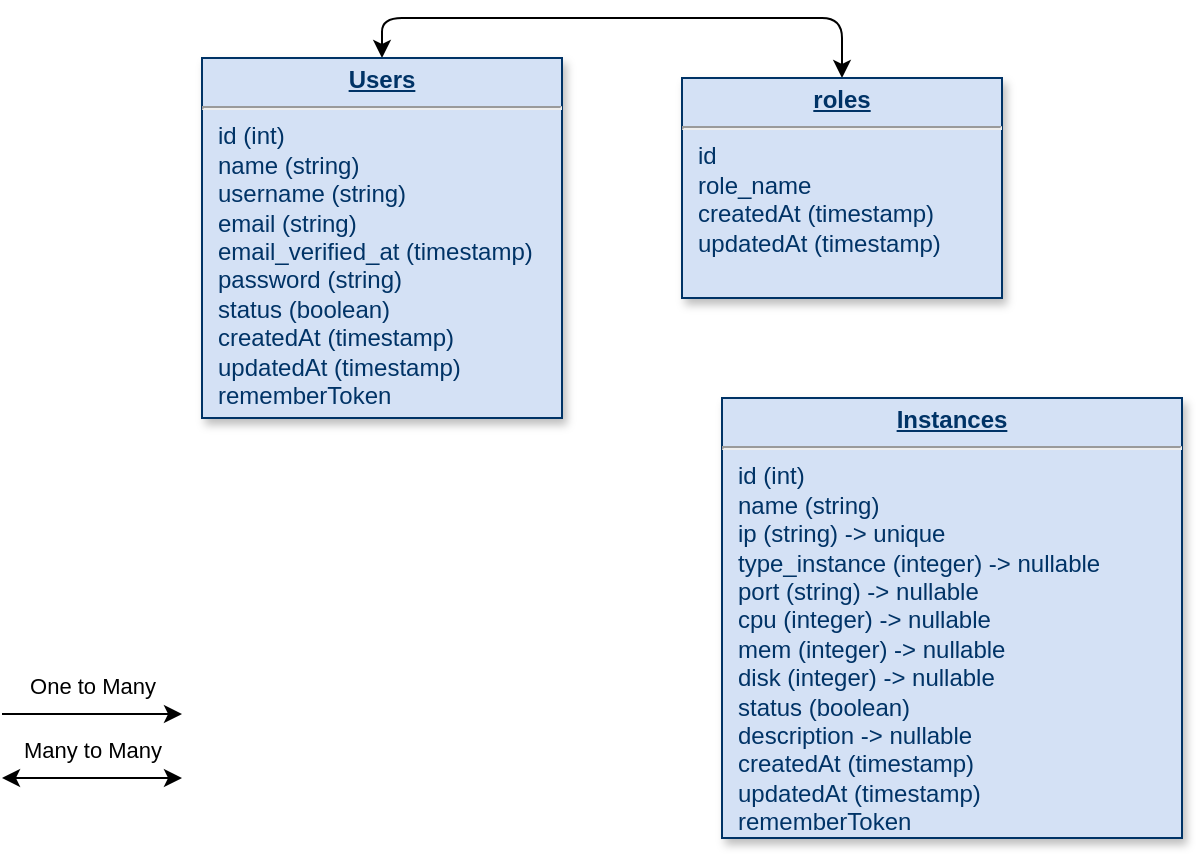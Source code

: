 <mxfile version="20.1.1" type="github">
  <diagram name="Page-1" id="efa7a0a1-bf9b-a30e-e6df-94a7791c09e9">
    <mxGraphModel dx="1186" dy="743" grid="1" gridSize="10" guides="1" tooltips="1" connect="1" arrows="1" fold="1" page="1" pageScale="1" pageWidth="826" pageHeight="1169" background="none" math="0" shadow="0">
      <root>
        <mxCell id="0" />
        <mxCell id="1" parent="0" />
        <mxCell id="cfpsc6jXq1qX4nPtxx3e-117" style="edgeStyle=orthogonalEdgeStyle;orthogonalLoop=1;jettySize=auto;html=1;exitX=0.5;exitY=0;exitDx=0;exitDy=0;entryX=0.5;entryY=0;entryDx=0;entryDy=0;strokeColor=default;rounded=1;startArrow=classic;startFill=1;" edge="1" parent="1" source="22" target="28">
          <mxGeometry relative="1" as="geometry" />
        </mxCell>
        <mxCell id="22" value="&lt;p style=&quot;margin: 0px; margin-top: 4px; text-align: center; text-decoration: underline;&quot;&gt;&lt;strong&gt;Users&lt;/strong&gt;&lt;/p&gt;&lt;hr&gt;&lt;p style=&quot;margin: 0px; margin-left: 8px;&quot;&gt;id (int)&lt;/p&gt;&lt;p style=&quot;margin: 0px; margin-left: 8px;&quot;&gt;name (string)&lt;/p&gt;&lt;p style=&quot;margin: 0px; margin-left: 8px;&quot;&gt;username (string)&lt;/p&gt;&lt;p style=&quot;margin: 0px; margin-left: 8px;&quot;&gt;email (string)&lt;/p&gt;&lt;p style=&quot;margin: 0px; margin-left: 8px;&quot;&gt;email_verified_at (timestamp)&lt;/p&gt;&lt;p style=&quot;margin: 0px; margin-left: 8px;&quot;&gt;password (string)&lt;/p&gt;&lt;p style=&quot;margin: 0px; margin-left: 8px;&quot;&gt;status (boolean)&lt;/p&gt;&lt;p style=&quot;margin: 0px; margin-left: 8px;&quot;&gt;createdAt (timestamp)&lt;/p&gt;&lt;p style=&quot;margin: 0px; margin-left: 8px;&quot;&gt;updatedAt (timestamp)&lt;/p&gt;&lt;p style=&quot;margin: 0px; margin-left: 8px;&quot;&gt;rememberToken&lt;/p&gt;" style="verticalAlign=top;align=left;overflow=fill;fontSize=12;fontFamily=Helvetica;html=1;strokeColor=#003366;shadow=1;fillColor=#D4E1F5;fontColor=#003366" parent="1" vertex="1">
          <mxGeometry x="150" y="760" width="180" height="180" as="geometry" />
        </mxCell>
        <mxCell id="28" value="&lt;p style=&quot;margin: 0px; margin-top: 4px; text-align: center; text-decoration: underline;&quot;&gt;&lt;strong&gt;roles&lt;/strong&gt;&lt;/p&gt;&lt;hr&gt;&lt;p style=&quot;margin: 0px; margin-left: 8px;&quot;&gt;id&amp;nbsp;&lt;/p&gt;&lt;p style=&quot;margin: 0px; margin-left: 8px;&quot;&gt;role_name&lt;/p&gt;&lt;p style=&quot;margin: 0px 0px 0px 8px;&quot;&gt;createdAt (timestamp)&lt;/p&gt;&lt;p style=&quot;margin: 0px 0px 0px 8px;&quot;&gt;updatedAt (timestamp)&lt;/p&gt;" style="verticalAlign=top;align=left;overflow=fill;fontSize=12;fontFamily=Helvetica;html=1;strokeColor=#003366;shadow=1;fillColor=#D4E1F5;fontColor=#003366" parent="1" vertex="1">
          <mxGeometry x="390" y="770" width="160" height="110" as="geometry" />
        </mxCell>
        <mxCell id="cfpsc6jXq1qX4nPtxx3e-124" value="" style="endArrow=classic;startArrow=classic;html=1;rounded=1;strokeColor=default;curved=1;" edge="1" parent="1">
          <mxGeometry width="50" height="50" relative="1" as="geometry">
            <mxPoint x="50" y="1120" as="sourcePoint" />
            <mxPoint x="140" y="1120" as="targetPoint" />
          </mxGeometry>
        </mxCell>
        <mxCell id="cfpsc6jXq1qX4nPtxx3e-125" value="Many to Many" style="edgeLabel;html=1;align=center;verticalAlign=middle;resizable=0;points=[];" vertex="1" connectable="0" parent="cfpsc6jXq1qX4nPtxx3e-124">
          <mxGeometry x="0.384" y="-1" relative="1" as="geometry">
            <mxPoint x="-18" y="-15" as="offset" />
          </mxGeometry>
        </mxCell>
        <mxCell id="cfpsc6jXq1qX4nPtxx3e-126" value="" style="endArrow=classic;startArrow=none;html=1;rounded=1;strokeColor=default;curved=1;startFill=0;" edge="1" parent="1">
          <mxGeometry width="50" height="50" relative="1" as="geometry">
            <mxPoint x="50" y="1088" as="sourcePoint" />
            <mxPoint x="140" y="1088" as="targetPoint" />
          </mxGeometry>
        </mxCell>
        <mxCell id="cfpsc6jXq1qX4nPtxx3e-127" value="One to Many" style="edgeLabel;html=1;align=center;verticalAlign=middle;resizable=0;points=[];" vertex="1" connectable="0" parent="cfpsc6jXq1qX4nPtxx3e-126">
          <mxGeometry x="0.384" y="-1" relative="1" as="geometry">
            <mxPoint x="-18" y="-15" as="offset" />
          </mxGeometry>
        </mxCell>
        <mxCell id="cfpsc6jXq1qX4nPtxx3e-128" value="&lt;p style=&quot;margin: 0px; margin-top: 4px; text-align: center; text-decoration: underline;&quot;&gt;&lt;strong&gt;Instances&lt;/strong&gt;&lt;/p&gt;&lt;hr&gt;&lt;p style=&quot;margin: 0px; margin-left: 8px;&quot;&gt;id (int)&lt;/p&gt;&lt;p style=&quot;margin: 0px; margin-left: 8px;&quot;&gt;name (string)&lt;/p&gt;&lt;p style=&quot;margin: 0px; margin-left: 8px;&quot;&gt;ip (string) -&amp;gt; unique&lt;/p&gt;&lt;p style=&quot;margin: 0px; margin-left: 8px;&quot;&gt;type_instance (integer) -&amp;gt; nullable&lt;/p&gt;&lt;p style=&quot;margin: 0px; margin-left: 8px;&quot;&gt;port (string) -&amp;gt; nullable&lt;/p&gt;&lt;p style=&quot;margin: 0px; margin-left: 8px;&quot;&gt;cpu (integer) -&amp;gt; nullable&lt;/p&gt;&lt;p style=&quot;margin: 0px; margin-left: 8px;&quot;&gt;mem (integer) -&amp;gt; nullable&lt;span style=&quot;background-color: initial;&quot;&gt;&lt;br&gt;&lt;/span&gt;&lt;/p&gt;&lt;p style=&quot;margin: 0px; margin-left: 8px;&quot;&gt;disk (integer) -&amp;gt; nullable&lt;br&gt;&lt;/p&gt;&lt;p style=&quot;margin: 0px; margin-left: 8px;&quot;&gt;status (boolean)&lt;/p&gt;&lt;p style=&quot;margin: 0px; margin-left: 8px;&quot;&gt;description -&amp;gt; nullable&lt;/p&gt;&lt;p style=&quot;margin: 0px; margin-left: 8px;&quot;&gt;&lt;span style=&quot;background-color: initial;&quot;&gt;createdAt (timestamp)&lt;/span&gt;&lt;br&gt;&lt;/p&gt;&lt;p style=&quot;margin: 0px; margin-left: 8px;&quot;&gt;updatedAt (timestamp)&lt;/p&gt;&lt;p style=&quot;margin: 0px; margin-left: 8px;&quot;&gt;rememberToken&lt;/p&gt;" style="verticalAlign=top;align=left;overflow=fill;fontSize=12;fontFamily=Helvetica;html=1;strokeColor=#003366;shadow=1;fillColor=#D4E1F5;fontColor=#003366" vertex="1" parent="1">
          <mxGeometry x="410" y="930" width="230" height="220" as="geometry" />
        </mxCell>
      </root>
    </mxGraphModel>
  </diagram>
</mxfile>
